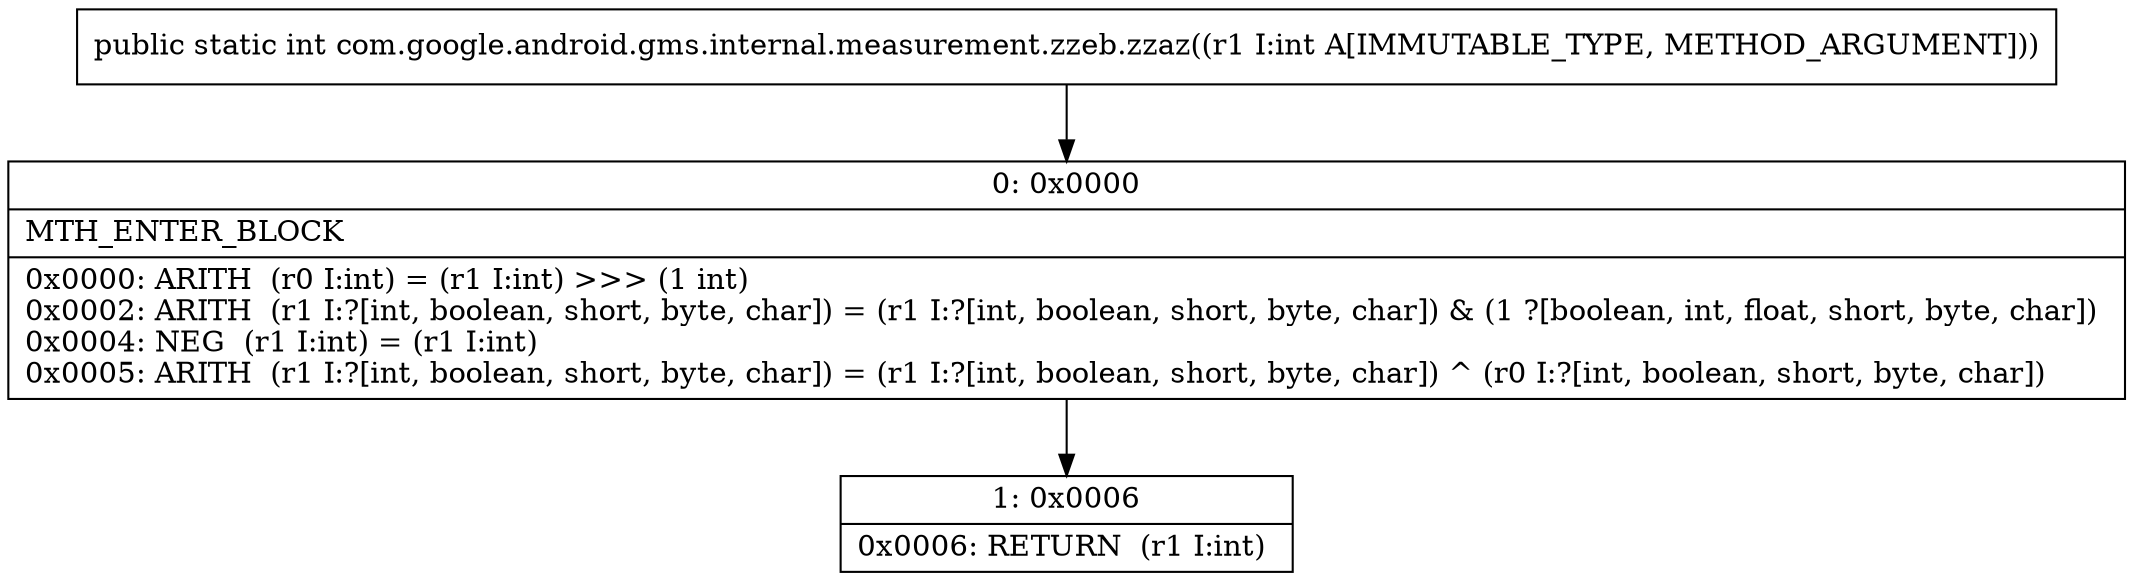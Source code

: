 digraph "CFG forcom.google.android.gms.internal.measurement.zzeb.zzaz(I)I" {
Node_0 [shape=record,label="{0\:\ 0x0000|MTH_ENTER_BLOCK\l|0x0000: ARITH  (r0 I:int) = (r1 I:int) \>\>\> (1 int) \l0x0002: ARITH  (r1 I:?[int, boolean, short, byte, char]) = (r1 I:?[int, boolean, short, byte, char]) & (1 ?[boolean, int, float, short, byte, char]) \l0x0004: NEG  (r1 I:int) = (r1 I:int) \l0x0005: ARITH  (r1 I:?[int, boolean, short, byte, char]) = (r1 I:?[int, boolean, short, byte, char]) ^ (r0 I:?[int, boolean, short, byte, char]) \l}"];
Node_1 [shape=record,label="{1\:\ 0x0006|0x0006: RETURN  (r1 I:int) \l}"];
MethodNode[shape=record,label="{public static int com.google.android.gms.internal.measurement.zzeb.zzaz((r1 I:int A[IMMUTABLE_TYPE, METHOD_ARGUMENT])) }"];
MethodNode -> Node_0;
Node_0 -> Node_1;
}


